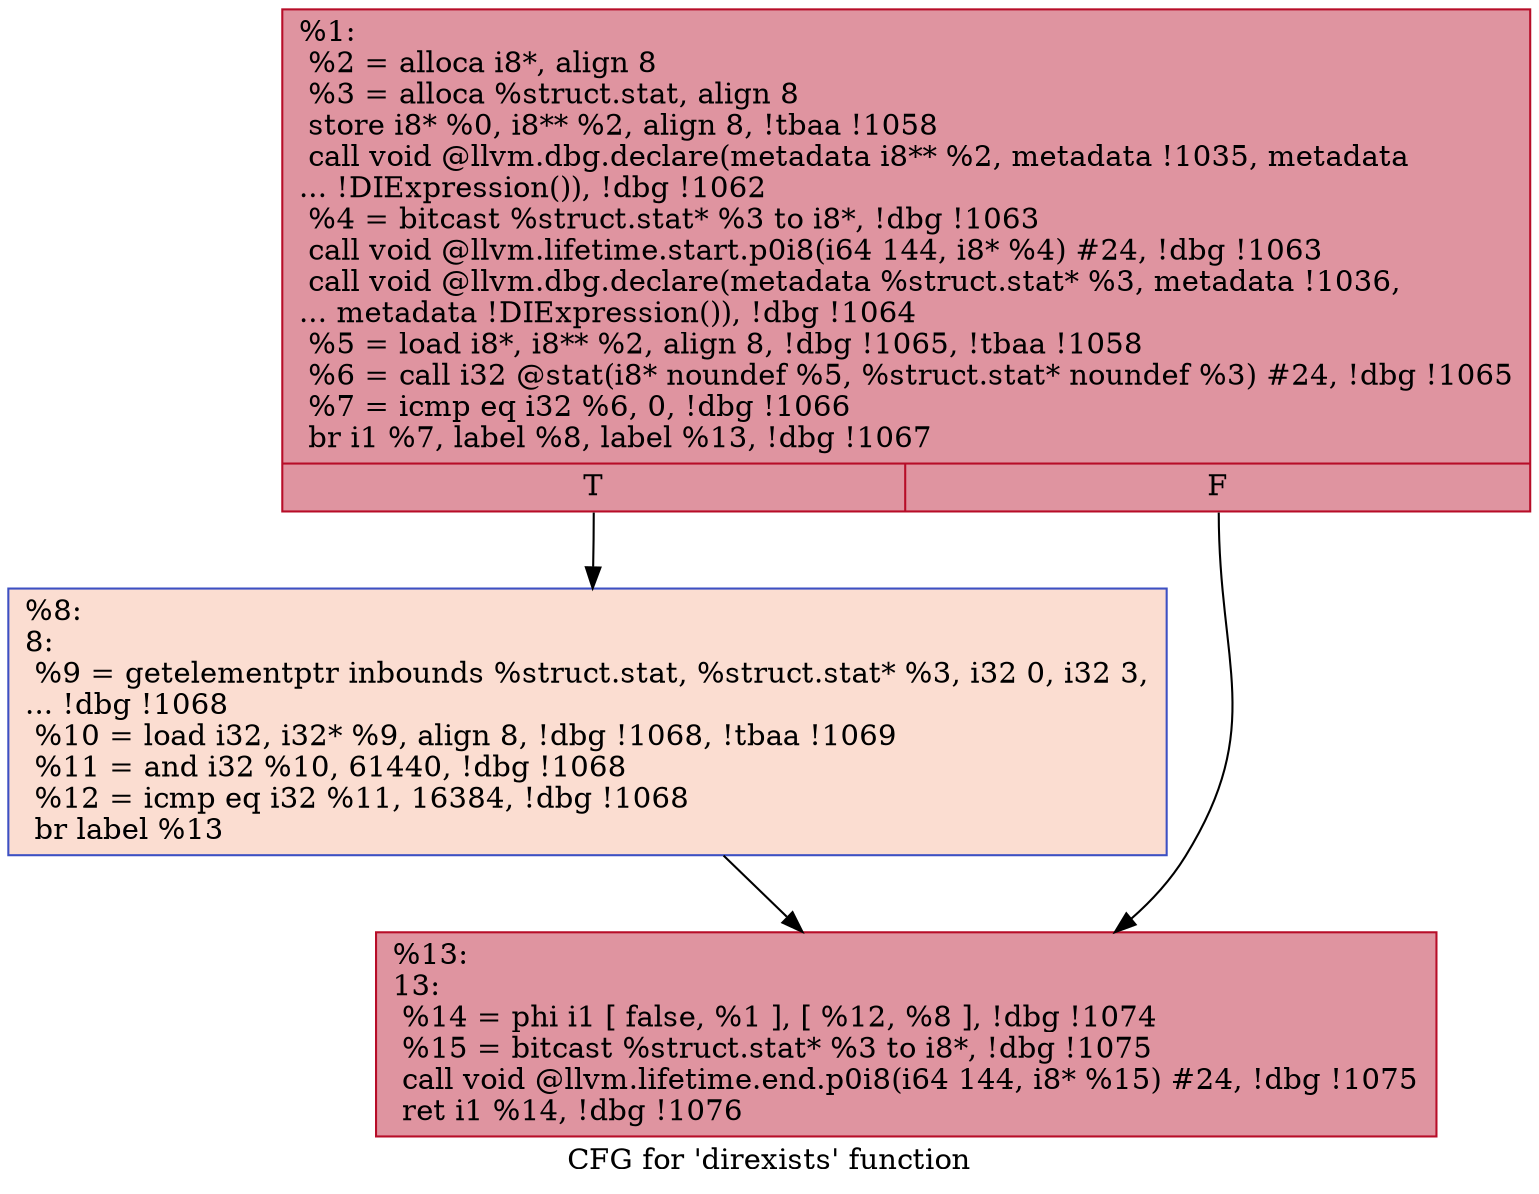 digraph "CFG for 'direxists' function" {
	label="CFG for 'direxists' function";

	Node0xd91f20 [shape=record,color="#b70d28ff", style=filled, fillcolor="#b70d2870",label="{%1:\l  %2 = alloca i8*, align 8\l  %3 = alloca %struct.stat, align 8\l  store i8* %0, i8** %2, align 8, !tbaa !1058\l  call void @llvm.dbg.declare(metadata i8** %2, metadata !1035, metadata\l... !DIExpression()), !dbg !1062\l  %4 = bitcast %struct.stat* %3 to i8*, !dbg !1063\l  call void @llvm.lifetime.start.p0i8(i64 144, i8* %4) #24, !dbg !1063\l  call void @llvm.dbg.declare(metadata %struct.stat* %3, metadata !1036,\l... metadata !DIExpression()), !dbg !1064\l  %5 = load i8*, i8** %2, align 8, !dbg !1065, !tbaa !1058\l  %6 = call i32 @stat(i8* noundef %5, %struct.stat* noundef %3) #24, !dbg !1065\l  %7 = icmp eq i32 %6, 0, !dbg !1066\l  br i1 %7, label %8, label %13, !dbg !1067\l|{<s0>T|<s1>F}}"];
	Node0xd91f20:s0 -> Node0xd92030;
	Node0xd91f20:s1 -> Node0xd92080;
	Node0xd92030 [shape=record,color="#3d50c3ff", style=filled, fillcolor="#f7b39670",label="{%8:\l8:                                                \l  %9 = getelementptr inbounds %struct.stat, %struct.stat* %3, i32 0, i32 3,\l... !dbg !1068\l  %10 = load i32, i32* %9, align 8, !dbg !1068, !tbaa !1069\l  %11 = and i32 %10, 61440, !dbg !1068\l  %12 = icmp eq i32 %11, 16384, !dbg !1068\l  br label %13\l}"];
	Node0xd92030 -> Node0xd92080;
	Node0xd92080 [shape=record,color="#b70d28ff", style=filled, fillcolor="#b70d2870",label="{%13:\l13:                                               \l  %14 = phi i1 [ false, %1 ], [ %12, %8 ], !dbg !1074\l  %15 = bitcast %struct.stat* %3 to i8*, !dbg !1075\l  call void @llvm.lifetime.end.p0i8(i64 144, i8* %15) #24, !dbg !1075\l  ret i1 %14, !dbg !1076\l}"];
}
